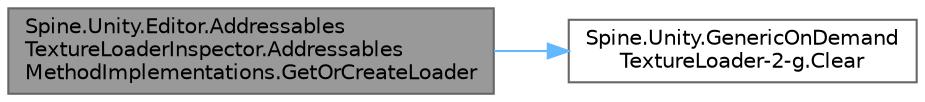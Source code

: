 digraph "Spine.Unity.Editor.AddressablesTextureLoaderInspector.AddressablesMethodImplementations.GetOrCreateLoader"
{
 // LATEX_PDF_SIZE
  bgcolor="transparent";
  edge [fontname=Helvetica,fontsize=10,labelfontname=Helvetica,labelfontsize=10];
  node [fontname=Helvetica,fontsize=10,shape=box,height=0.2,width=0.4];
  rankdir="LR";
  Node1 [id="Node000001",label="Spine.Unity.Editor.Addressables\lTextureLoaderInspector.Addressables\lMethodImplementations.GetOrCreateLoader",height=0.2,width=0.4,color="gray40", fillcolor="grey60", style="filled", fontcolor="black",tooltip=" "];
  Node1 -> Node2 [id="edge2_Node000001_Node000002",color="steelblue1",style="solid",tooltip=" "];
  Node2 [id="Node000002",label="Spine.Unity.GenericOnDemand\lTextureLoader-2-g.Clear",height=0.2,width=0.4,color="grey40", fillcolor="white", style="filled",URL="$class_spine_1_1_unity_1_1_generic_on_demand_texture_loader-2-g.html#a94473817056b60364cad505a424d2976",tooltip=" "];
}
